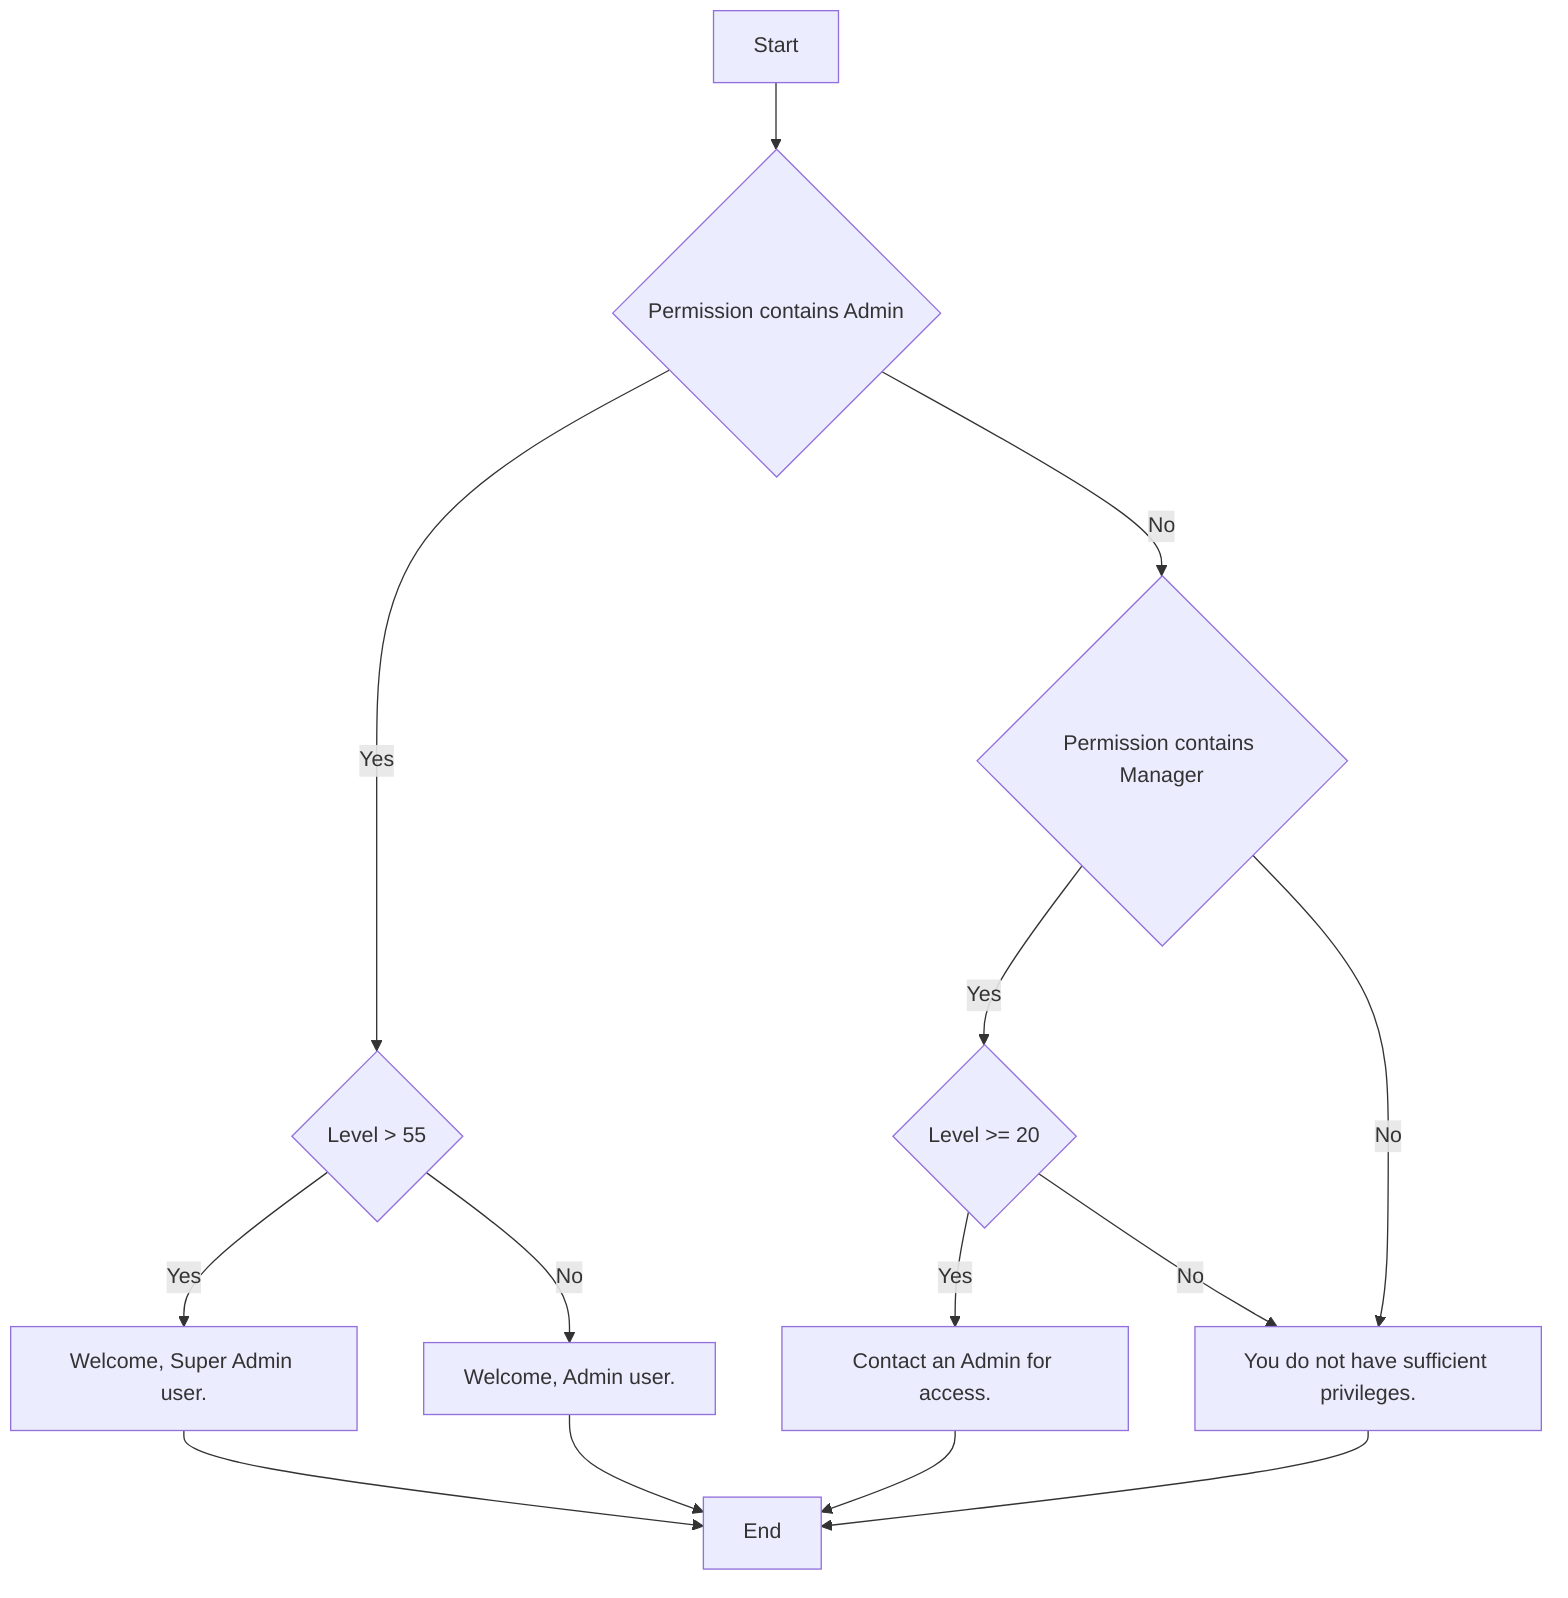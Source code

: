flowchart TD
    A[Start] --> B{Permission contains Admin}
    B --> |Yes| C{Level > 55}
    B --> |No| D{Permission contains Manager}
    C --> |Yes| E[Welcome, Super Admin user.]
    C --> |No| F[Welcome, Admin user.]
    D --> |Yes| G{Level >= 20}
    D --> |No| H[You do not have sufficient privileges.]
    G --> |Yes| I[Contact an Admin for access.]
    G --> |No| H
    E --> J[End]
    F --> J
    I --> J
    H --> J